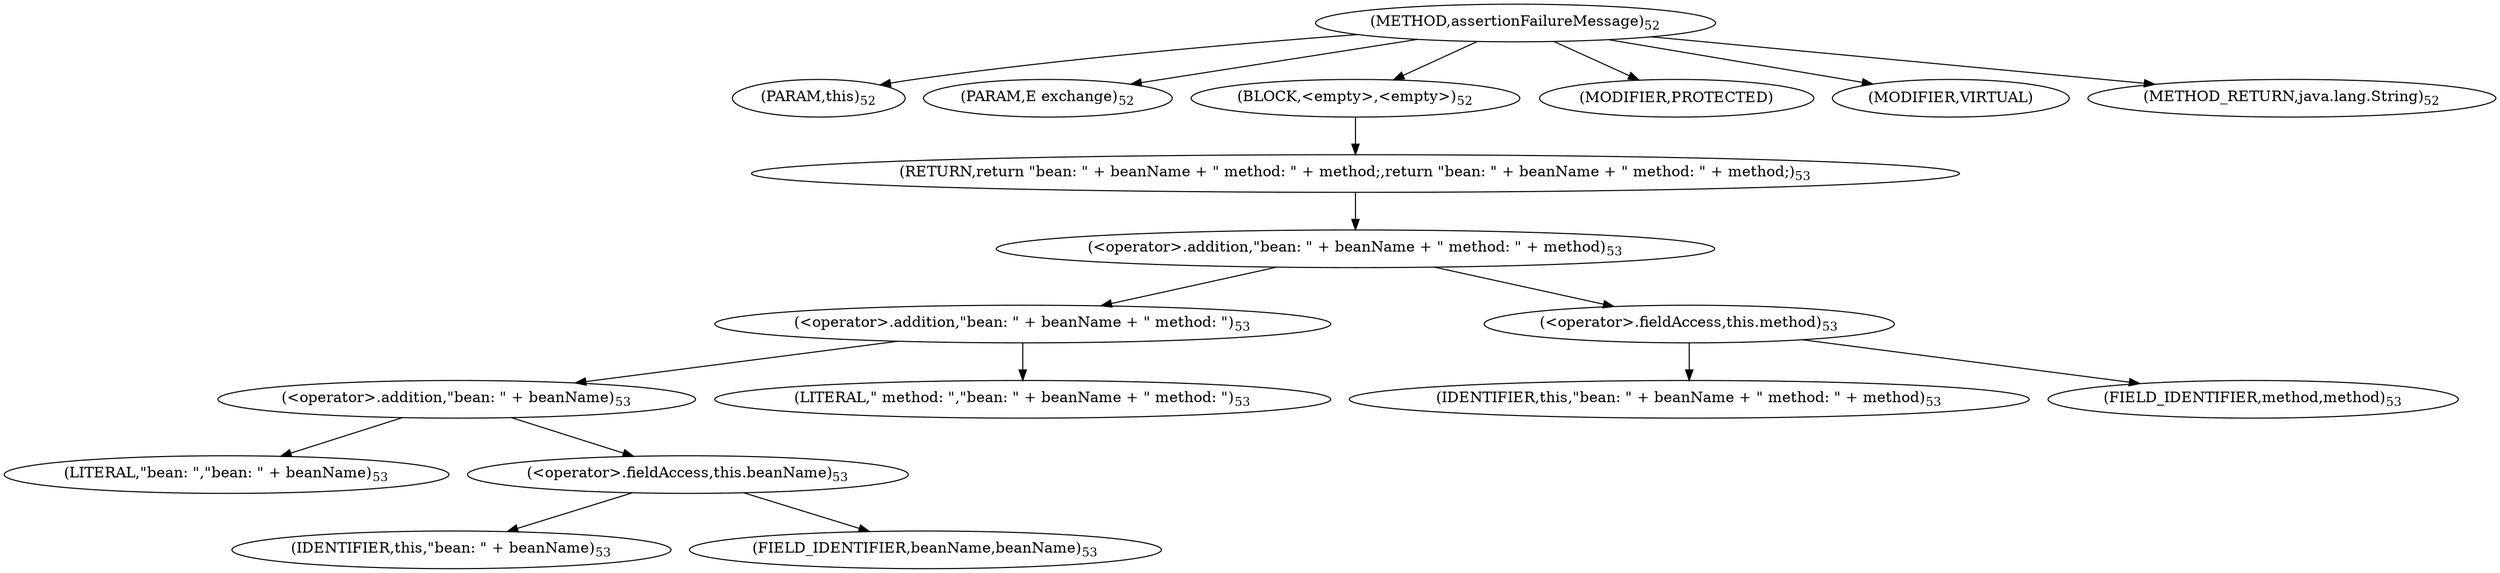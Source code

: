 digraph "assertionFailureMessage" {  
"85" [label = <(METHOD,assertionFailureMessage)<SUB>52</SUB>> ]
"86" [label = <(PARAM,this)<SUB>52</SUB>> ]
"87" [label = <(PARAM,E exchange)<SUB>52</SUB>> ]
"88" [label = <(BLOCK,&lt;empty&gt;,&lt;empty&gt;)<SUB>52</SUB>> ]
"89" [label = <(RETURN,return &quot;bean: &quot; + beanName + &quot; method: &quot; + method;,return &quot;bean: &quot; + beanName + &quot; method: &quot; + method;)<SUB>53</SUB>> ]
"90" [label = <(&lt;operator&gt;.addition,&quot;bean: &quot; + beanName + &quot; method: &quot; + method)<SUB>53</SUB>> ]
"91" [label = <(&lt;operator&gt;.addition,&quot;bean: &quot; + beanName + &quot; method: &quot;)<SUB>53</SUB>> ]
"92" [label = <(&lt;operator&gt;.addition,&quot;bean: &quot; + beanName)<SUB>53</SUB>> ]
"93" [label = <(LITERAL,&quot;bean: &quot;,&quot;bean: &quot; + beanName)<SUB>53</SUB>> ]
"94" [label = <(&lt;operator&gt;.fieldAccess,this.beanName)<SUB>53</SUB>> ]
"95" [label = <(IDENTIFIER,this,&quot;bean: &quot; + beanName)<SUB>53</SUB>> ]
"96" [label = <(FIELD_IDENTIFIER,beanName,beanName)<SUB>53</SUB>> ]
"97" [label = <(LITERAL,&quot; method: &quot;,&quot;bean: &quot; + beanName + &quot; method: &quot;)<SUB>53</SUB>> ]
"98" [label = <(&lt;operator&gt;.fieldAccess,this.method)<SUB>53</SUB>> ]
"99" [label = <(IDENTIFIER,this,&quot;bean: &quot; + beanName + &quot; method: &quot; + method)<SUB>53</SUB>> ]
"100" [label = <(FIELD_IDENTIFIER,method,method)<SUB>53</SUB>> ]
"101" [label = <(MODIFIER,PROTECTED)> ]
"102" [label = <(MODIFIER,VIRTUAL)> ]
"103" [label = <(METHOD_RETURN,java.lang.String)<SUB>52</SUB>> ]
  "85" -> "86" 
  "85" -> "87" 
  "85" -> "88" 
  "85" -> "101" 
  "85" -> "102" 
  "85" -> "103" 
  "88" -> "89" 
  "89" -> "90" 
  "90" -> "91" 
  "90" -> "98" 
  "91" -> "92" 
  "91" -> "97" 
  "92" -> "93" 
  "92" -> "94" 
  "94" -> "95" 
  "94" -> "96" 
  "98" -> "99" 
  "98" -> "100" 
}
